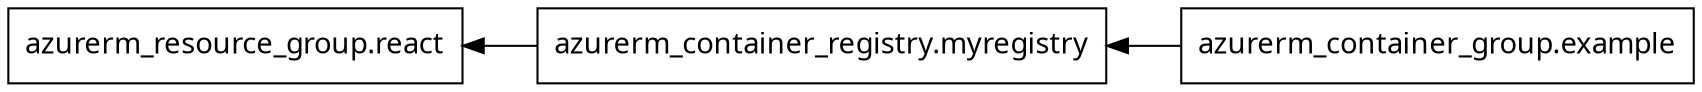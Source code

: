 digraph G {
  rankdir = "RL";
  node [shape = rect, fontname = "sans-serif"];
  "azurerm_container_group.example" [label="azurerm_container_group.example"];
  "azurerm_container_registry.myregistry" [label="azurerm_container_registry.myregistry"];
  "azurerm_resource_group.react" [label="azurerm_resource_group.react"];
  "azurerm_container_group.example" -> "azurerm_container_registry.myregistry";
  "azurerm_container_registry.myregistry" -> "azurerm_resource_group.react";
}
